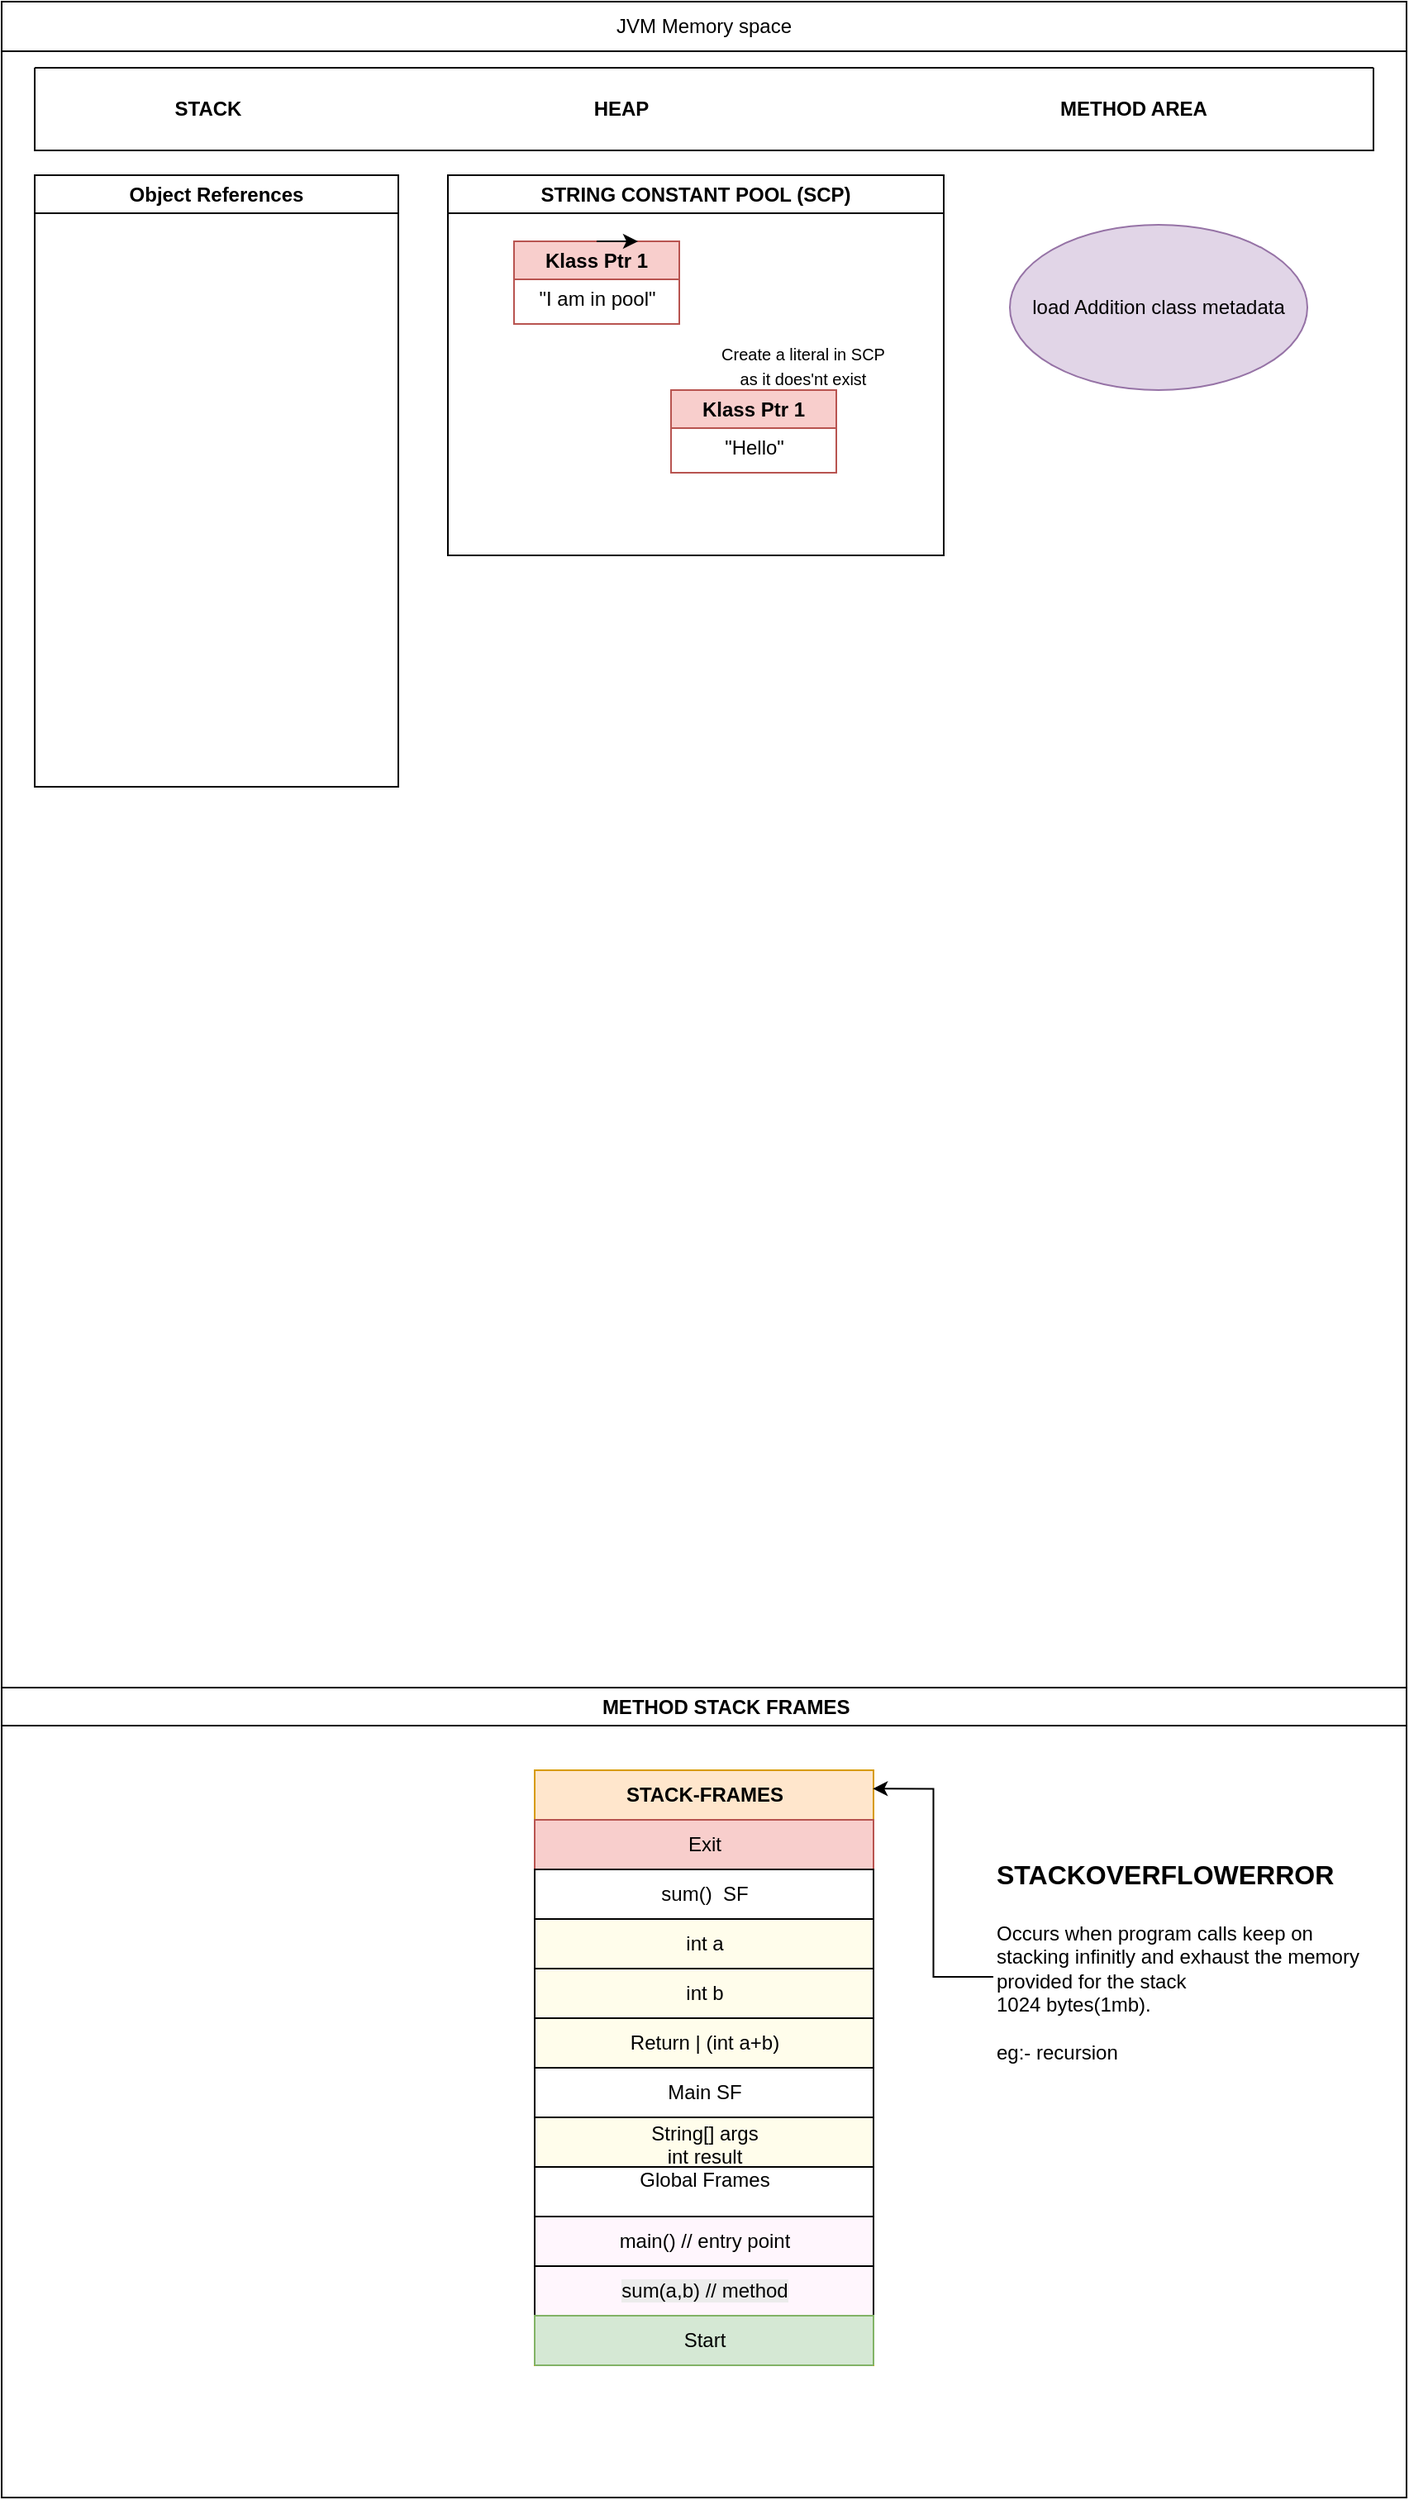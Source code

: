 <mxfile version="28.2.1">
  <diagram name="Page-1" id="3UM7lA67JvSouDeTN-OW">
    <mxGraphModel dx="872" dy="445" grid="1" gridSize="10" guides="1" tooltips="1" connect="1" arrows="1" fold="1" page="1" pageScale="1" pageWidth="850" pageHeight="1100" background="none" math="0" shadow="0" adaptiveColors="auto">
      <root>
        <mxCell id="0" />
        <mxCell id="1" parent="0" />
        <mxCell id="Cn9LnEibKLepU_TC3VL4-168" value="JVM Memory space" style="swimlane;fontStyle=0;childLayout=stackLayout;horizontal=1;startSize=30;horizontalStack=0;resizeParent=1;resizeParentMax=0;resizeLast=0;collapsible=1;marginBottom=0;whiteSpace=wrap;html=1;" vertex="1" parent="1">
          <mxGeometry x="20" y="20" width="850" height="1510" as="geometry" />
        </mxCell>
        <mxCell id="Cn9LnEibKLepU_TC3VL4-78" value="" style="swimlane;startSize=0;" vertex="1" parent="Cn9LnEibKLepU_TC3VL4-168">
          <mxGeometry y="30" width="850" height="990" as="geometry" />
        </mxCell>
        <mxCell id="Cn9LnEibKLepU_TC3VL4-138" value="load Addition class metadata" style="ellipse;whiteSpace=wrap;html=1;fillColor=#e1d5e7;strokeColor=#9673a6;" vertex="1" parent="Cn9LnEibKLepU_TC3VL4-78">
          <mxGeometry x="610" y="105" width="180" height="100" as="geometry" />
        </mxCell>
        <mxCell id="Cn9LnEibKLepU_TC3VL4-139" value="STRING CONSTANT POOL (SCP)" style="swimlane;whiteSpace=wrap;html=1;" vertex="1" parent="Cn9LnEibKLepU_TC3VL4-78">
          <mxGeometry x="270" y="75" width="300" height="230" as="geometry" />
        </mxCell>
        <mxCell id="Cn9LnEibKLepU_TC3VL4-140" value="Klass Ptr 1" style="swimlane;whiteSpace=wrap;html=1;fillColor=#f8cecc;strokeColor=#b85450;" vertex="1" parent="Cn9LnEibKLepU_TC3VL4-139">
          <mxGeometry x="40" y="40" width="100" height="50" as="geometry" />
        </mxCell>
        <mxCell id="Cn9LnEibKLepU_TC3VL4-141" value="&quot;I am in pool&quot;" style="text;html=1;align=center;verticalAlign=middle;resizable=0;points=[];autosize=1;strokeColor=none;fillColor=none;" vertex="1" parent="Cn9LnEibKLepU_TC3VL4-140">
          <mxGeometry x="5" y="20" width="90" height="30" as="geometry" />
        </mxCell>
        <mxCell id="Cn9LnEibKLepU_TC3VL4-142" style="edgeStyle=orthogonalEdgeStyle;rounded=0;orthogonalLoop=1;jettySize=auto;html=1;exitX=0.5;exitY=0;exitDx=0;exitDy=0;entryX=0.75;entryY=0;entryDx=0;entryDy=0;" edge="1" parent="Cn9LnEibKLepU_TC3VL4-139" source="Cn9LnEibKLepU_TC3VL4-140" target="Cn9LnEibKLepU_TC3VL4-140">
          <mxGeometry relative="1" as="geometry" />
        </mxCell>
        <mxCell id="Cn9LnEibKLepU_TC3VL4-143" value="Klass Ptr 1" style="swimlane;whiteSpace=wrap;html=1;fillColor=#f8cecc;strokeColor=#b85450;" vertex="1" parent="Cn9LnEibKLepU_TC3VL4-139">
          <mxGeometry x="135" y="130" width="100" height="50" as="geometry" />
        </mxCell>
        <mxCell id="Cn9LnEibKLepU_TC3VL4-144" value="&quot;Hello&quot;" style="text;html=1;align=center;verticalAlign=middle;resizable=0;points=[];autosize=1;strokeColor=none;fillColor=none;" vertex="1" parent="Cn9LnEibKLepU_TC3VL4-143">
          <mxGeometry x="20" y="20" width="60" height="30" as="geometry" />
        </mxCell>
        <mxCell id="Cn9LnEibKLepU_TC3VL4-145" value="&lt;font style=&quot;font-size: 10px;&quot;&gt;Create a literal in SCP as it does&#39;nt exist&lt;/font&gt;" style="text;html=1;align=center;verticalAlign=middle;whiteSpace=wrap;rounded=0;" vertex="1" parent="Cn9LnEibKLepU_TC3VL4-139">
          <mxGeometry x="160" y="100" width="110" height="30" as="geometry" />
        </mxCell>
        <mxCell id="Cn9LnEibKLepU_TC3VL4-146" value="Object References" style="swimlane;whiteSpace=wrap;html=1;" vertex="1" parent="Cn9LnEibKLepU_TC3VL4-78">
          <mxGeometry x="20" y="75" width="220" height="370" as="geometry" />
        </mxCell>
        <mxCell id="Cn9LnEibKLepU_TC3VL4-147" value="" style="swimlane;startSize=0;" vertex="1" parent="Cn9LnEibKLepU_TC3VL4-78">
          <mxGeometry x="20" y="10" width="810" height="50" as="geometry" />
        </mxCell>
        <mxCell id="Cn9LnEibKLepU_TC3VL4-148" value="STACK" style="text;html=1;align=center;verticalAlign=middle;whiteSpace=wrap;rounded=0;fontStyle=1" vertex="1" parent="Cn9LnEibKLepU_TC3VL4-147">
          <mxGeometry x="10" width="190" height="50" as="geometry" />
        </mxCell>
        <mxCell id="Cn9LnEibKLepU_TC3VL4-149" value="HEAP" style="text;html=1;align=center;verticalAlign=middle;whiteSpace=wrap;rounded=0;fontStyle=1" vertex="1" parent="Cn9LnEibKLepU_TC3VL4-147">
          <mxGeometry x="280" width="150" height="50" as="geometry" />
        </mxCell>
        <mxCell id="Cn9LnEibKLepU_TC3VL4-150" value="METHOD AREA" style="text;html=1;align=center;verticalAlign=middle;whiteSpace=wrap;rounded=0;fontStyle=1" vertex="1" parent="Cn9LnEibKLepU_TC3VL4-147">
          <mxGeometry x="590" width="150" height="50" as="geometry" />
        </mxCell>
        <mxCell id="Cn9LnEibKLepU_TC3VL4-173" value="&lt;span style=&quot;white-space: pre;&quot;&gt;&#x9;&lt;/span&gt;METHOD STACK FRAMES" style="swimlane;whiteSpace=wrap;html=1;" vertex="1" parent="Cn9LnEibKLepU_TC3VL4-168">
          <mxGeometry y="1020" width="850" height="490" as="geometry" />
        </mxCell>
        <mxCell id="Cn9LnEibKLepU_TC3VL4-72" value="&lt;b&gt;STACK-FRAMES&lt;/b&gt;" style="swimlane;fontStyle=0;childLayout=stackLayout;horizontal=1;startSize=30;horizontalStack=0;resizeParent=1;resizeParentMax=0;resizeLast=0;collapsible=1;marginBottom=0;whiteSpace=wrap;html=1;direction=east;fillColor=#ffe6cc;strokeColor=#d79b00;align=center;swimlaneFillColor=default;rounded=0;" vertex="1" parent="Cn9LnEibKLepU_TC3VL4-173">
          <mxGeometry x="322.5" y="50" width="205" height="360" as="geometry">
            <mxRectangle x="335" y="80" width="80" height="30" as="alternateBounds" />
          </mxGeometry>
        </mxCell>
        <mxCell id="Cn9LnEibKLepU_TC3VL4-181" value="Exit" style="swimlane;fontStyle=0;childLayout=stackLayout;horizontal=1;startSize=30;horizontalStack=0;resizeParent=1;resizeParentMax=0;resizeLast=0;collapsible=1;marginBottom=0;whiteSpace=wrap;html=1;swimlaneFillColor=#FFFDEB;fillColor=#f8cecc;strokeColor=#b85450;" vertex="1" parent="Cn9LnEibKLepU_TC3VL4-72">
          <mxGeometry y="30" width="205" height="30" as="geometry" />
        </mxCell>
        <mxCell id="Cn9LnEibKLepU_TC3VL4-177" value="&lt;div&gt;sum()&amp;nbsp;&amp;nbsp;&lt;span style=&quot;background-color: transparent; color: light-dark(rgb(0, 0, 0), rgb(255, 255, 255));&quot;&gt;SF&lt;/span&gt;&lt;/div&gt;" style="swimlane;fontStyle=0;childLayout=stackLayout;horizontal=1;startSize=30;horizontalStack=0;resizeParent=1;resizeParentMax=0;resizeLast=0;collapsible=1;marginBottom=0;whiteSpace=wrap;html=1;swimlaneFillColor=#FFFDEB;" vertex="1" parent="Cn9LnEibKLepU_TC3VL4-72">
          <mxGeometry y="60" width="205" height="120" as="geometry" />
        </mxCell>
        <mxCell id="Cn9LnEibKLepU_TC3VL4-178" value="int a" style="text;strokeColor=default;fillColor=none;align=center;verticalAlign=middle;spacingLeft=4;spacingRight=4;overflow=hidden;points=[[0,0.5],[1,0.5]];portConstraint=eastwest;rotatable=0;whiteSpace=wrap;html=1;" vertex="1" parent="Cn9LnEibKLepU_TC3VL4-177">
          <mxGeometry y="30" width="205" height="30" as="geometry" />
        </mxCell>
        <mxCell id="Cn9LnEibKLepU_TC3VL4-179" value="int b" style="text;strokeColor=default;fillColor=none;align=center;verticalAlign=middle;spacingLeft=4;spacingRight=4;overflow=hidden;points=[[0,0.5],[1,0.5]];portConstraint=eastwest;rotatable=0;whiteSpace=wrap;html=1;" vertex="1" parent="Cn9LnEibKLepU_TC3VL4-177">
          <mxGeometry y="60" width="205" height="30" as="geometry" />
        </mxCell>
        <mxCell id="Cn9LnEibKLepU_TC3VL4-180" value="Return | (int a+b)" style="text;strokeColor=default;fillColor=none;align=center;verticalAlign=middle;spacingLeft=4;spacingRight=4;overflow=hidden;points=[[0,0.5],[1,0.5]];portConstraint=eastwest;rotatable=0;whiteSpace=wrap;html=1;" vertex="1" parent="Cn9LnEibKLepU_TC3VL4-177">
          <mxGeometry y="90" width="205" height="30" as="geometry" />
        </mxCell>
        <mxCell id="Cn9LnEibKLepU_TC3VL4-75" value="&lt;div&gt;Main SF&lt;/div&gt;" style="swimlane;fontStyle=0;childLayout=stackLayout;horizontal=1;startSize=30;horizontalStack=0;resizeParent=1;resizeParentMax=0;resizeLast=0;collapsible=1;marginBottom=0;whiteSpace=wrap;html=1;swimlaneFillColor=#FFFDEB;" vertex="1" parent="Cn9LnEibKLepU_TC3VL4-72">
          <mxGeometry y="180" width="205" height="60" as="geometry" />
        </mxCell>
        <mxCell id="Cn9LnEibKLepU_TC3VL4-76" value="&lt;div&gt;String[] args&lt;/div&gt;int result" style="text;strokeColor=default;fillColor=none;align=center;verticalAlign=middle;spacingLeft=4;spacingRight=4;overflow=hidden;points=[[0,0.5],[1,0.5]];portConstraint=eastwest;rotatable=0;whiteSpace=wrap;html=1;" vertex="1" parent="Cn9LnEibKLepU_TC3VL4-75">
          <mxGeometry y="30" width="205" height="30" as="geometry" />
        </mxCell>
        <mxCell id="Cn9LnEibKLepU_TC3VL4-73" value="&lt;div&gt;Global Frames&lt;/div&gt;&lt;div&gt;&lt;br&gt;&lt;/div&gt;" style="swimlane;fontStyle=0;childLayout=stackLayout;horizontal=1;startSize=30;horizontalStack=0;resizeParent=1;resizeParentMax=0;resizeLast=0;collapsible=1;marginBottom=0;whiteSpace=wrap;html=1;swimlaneFillColor=#FFF6FD;" vertex="1" parent="Cn9LnEibKLepU_TC3VL4-72">
          <mxGeometry y="240" width="205" height="90" as="geometry" />
        </mxCell>
        <mxCell id="Cn9LnEibKLepU_TC3VL4-176" value="main() // entry point" style="text;strokeColor=default;fillColor=none;align=center;verticalAlign=middle;spacingLeft=4;spacingRight=4;overflow=hidden;points=[[0,0.5],[1,0.5]];portConstraint=eastwest;rotatable=0;whiteSpace=wrap;html=1;textDirection=ltr;" vertex="1" parent="Cn9LnEibKLepU_TC3VL4-73">
          <mxGeometry y="30" width="205" height="30" as="geometry" />
        </mxCell>
        <mxCell id="Cn9LnEibKLepU_TC3VL4-74" value="&lt;span style=&quot;color: rgb(0, 0, 0); font-family: Helvetica; font-size: 12px; font-style: normal; font-variant-ligatures: normal; font-variant-caps: normal; font-weight: 400; letter-spacing: normal; orphans: 2; text-indent: 0px; text-transform: none; widows: 2; word-spacing: 0px; -webkit-text-stroke-width: 0px; white-space: normal; background-color: rgb(236, 236, 236); text-decoration-thickness: initial; text-decoration-style: initial; text-decoration-color: initial; float: none; display: inline !important;&quot;&gt;sum(a,b) // method&lt;/span&gt;" style="text;strokeColor=default;fillColor=none;align=center;verticalAlign=middle;spacingLeft=4;spacingRight=4;overflow=hidden;points=[[0,0.5],[1,0.5]];portConstraint=eastwest;rotatable=0;whiteSpace=wrap;html=1;textDirection=ltr;" vertex="1" parent="Cn9LnEibKLepU_TC3VL4-73">
          <mxGeometry y="60" width="205" height="30" as="geometry" />
        </mxCell>
        <mxCell id="Cn9LnEibKLepU_TC3VL4-182" value="Start" style="swimlane;fontStyle=0;childLayout=stackLayout;horizontal=1;startSize=30;horizontalStack=0;resizeParent=1;resizeParentMax=0;resizeLast=0;collapsible=1;marginBottom=0;whiteSpace=wrap;html=1;swimlaneFillColor=#FFFDEB;fillColor=#d5e8d4;strokeColor=#82b366;" vertex="1" parent="Cn9LnEibKLepU_TC3VL4-72">
          <mxGeometry y="330" width="205" height="30" as="geometry" />
        </mxCell>
        <mxCell id="Cn9LnEibKLepU_TC3VL4-184" value="&lt;h1 style=&quot;margin-top: 0px;&quot;&gt;&lt;font style=&quot;font-size: 16px;&quot;&gt;STACKOVERFLOWERROR&lt;/font&gt;&lt;/h1&gt;&lt;div&gt;Occurs when program calls keep on stacking infinitly and exhaust the memory provided for the stack&lt;/div&gt;&lt;div&gt;1024 bytes(1mb).&lt;/div&gt;&lt;div&gt;&lt;br&gt;&lt;/div&gt;&lt;div&gt;eg:- recursion&amp;nbsp;&lt;/div&gt;" style="text;html=1;whiteSpace=wrap;overflow=hidden;rounded=0;" vertex="1" parent="Cn9LnEibKLepU_TC3VL4-173">
          <mxGeometry x="600" y="90" width="230" height="170" as="geometry" />
        </mxCell>
        <mxCell id="Cn9LnEibKLepU_TC3VL4-185" style="edgeStyle=orthogonalEdgeStyle;rounded=0;orthogonalLoop=1;jettySize=auto;html=1;entryX=0.998;entryY=0.031;entryDx=0;entryDy=0;entryPerimeter=0;" edge="1" parent="Cn9LnEibKLepU_TC3VL4-173" source="Cn9LnEibKLepU_TC3VL4-184" target="Cn9LnEibKLepU_TC3VL4-72">
          <mxGeometry relative="1" as="geometry" />
        </mxCell>
      </root>
    </mxGraphModel>
  </diagram>
</mxfile>
